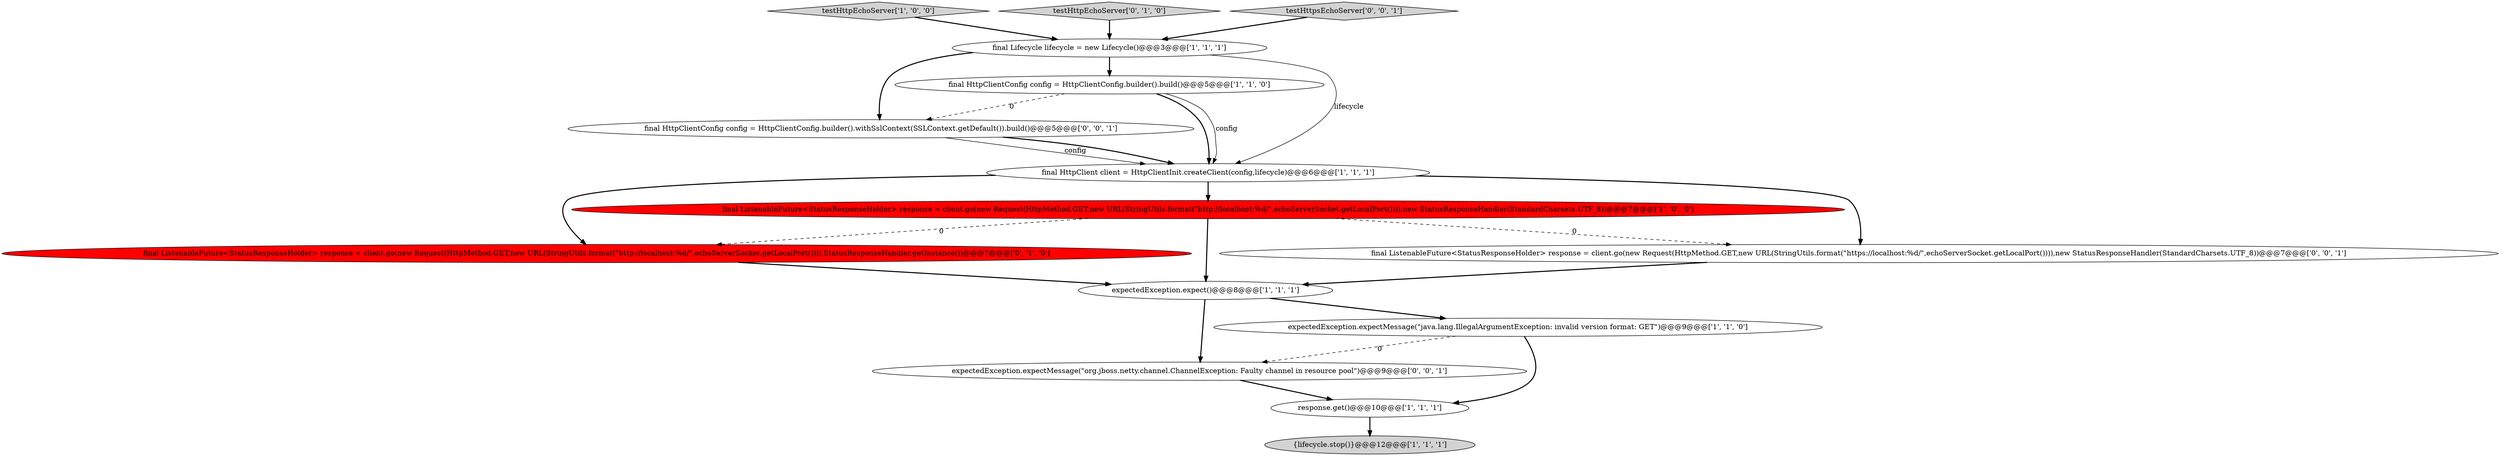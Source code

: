 digraph {
7 [style = filled, label = "final Lifecycle lifecycle = new Lifecycle()@@@3@@@['1', '1', '1']", fillcolor = white, shape = ellipse image = "AAA0AAABBB1BBB"];
8 [style = filled, label = "testHttpEchoServer['1', '0', '0']", fillcolor = lightgray, shape = diamond image = "AAA0AAABBB1BBB"];
5 [style = filled, label = "expectedException.expect()@@@8@@@['1', '1', '1']", fillcolor = white, shape = ellipse image = "AAA0AAABBB1BBB"];
9 [style = filled, label = "final ListenableFuture<StatusResponseHolder> response = client.go(new Request(HttpMethod.GET,new URL(StringUtils.format(\"http://localhost:%d/\",echoServerSocket.getLocalPort()))),StatusResponseHandler.getInstance())@@@7@@@['0', '1', '0']", fillcolor = red, shape = ellipse image = "AAA1AAABBB2BBB"];
10 [style = filled, label = "testHttpEchoServer['0', '1', '0']", fillcolor = lightgray, shape = diamond image = "AAA0AAABBB2BBB"];
12 [style = filled, label = "final HttpClientConfig config = HttpClientConfig.builder().withSslContext(SSLContext.getDefault()).build()@@@5@@@['0', '0', '1']", fillcolor = white, shape = ellipse image = "AAA0AAABBB3BBB"];
14 [style = filled, label = "expectedException.expectMessage(\"org.jboss.netty.channel.ChannelException: Faulty channel in resource pool\")@@@9@@@['0', '0', '1']", fillcolor = white, shape = ellipse image = "AAA0AAABBB3BBB"];
6 [style = filled, label = "final HttpClientConfig config = HttpClientConfig.builder().build()@@@5@@@['1', '1', '0']", fillcolor = white, shape = ellipse image = "AAA0AAABBB1BBB"];
1 [style = filled, label = "final ListenableFuture<StatusResponseHolder> response = client.go(new Request(HttpMethod.GET,new URL(StringUtils.format(\"http://localhost:%d/\",echoServerSocket.getLocalPort()))),new StatusResponseHandler(StandardCharsets.UTF_8))@@@7@@@['1', '0', '0']", fillcolor = red, shape = ellipse image = "AAA1AAABBB1BBB"];
13 [style = filled, label = "testHttpsEchoServer['0', '0', '1']", fillcolor = lightgray, shape = diamond image = "AAA0AAABBB3BBB"];
4 [style = filled, label = "expectedException.expectMessage(\"java.lang.IllegalArgumentException: invalid version format: GET\")@@@9@@@['1', '1', '0']", fillcolor = white, shape = ellipse image = "AAA0AAABBB1BBB"];
11 [style = filled, label = "final ListenableFuture<StatusResponseHolder> response = client.go(new Request(HttpMethod.GET,new URL(StringUtils.format(\"https://localhost:%d/\",echoServerSocket.getLocalPort()))),new StatusResponseHandler(StandardCharsets.UTF_8))@@@7@@@['0', '0', '1']", fillcolor = white, shape = ellipse image = "AAA0AAABBB3BBB"];
0 [style = filled, label = "final HttpClient client = HttpClientInit.createClient(config,lifecycle)@@@6@@@['1', '1', '1']", fillcolor = white, shape = ellipse image = "AAA0AAABBB1BBB"];
3 [style = filled, label = "{lifecycle.stop()}@@@12@@@['1', '1', '1']", fillcolor = lightgray, shape = ellipse image = "AAA0AAABBB1BBB"];
2 [style = filled, label = "response.get()@@@10@@@['1', '1', '1']", fillcolor = white, shape = ellipse image = "AAA0AAABBB1BBB"];
1->5 [style = bold, label=""];
0->9 [style = bold, label=""];
7->12 [style = bold, label=""];
12->0 [style = solid, label="config"];
2->3 [style = bold, label=""];
0->11 [style = bold, label=""];
1->9 [style = dashed, label="0"];
6->0 [style = bold, label=""];
4->2 [style = bold, label=""];
5->14 [style = bold, label=""];
12->0 [style = bold, label=""];
10->7 [style = bold, label=""];
8->7 [style = bold, label=""];
7->0 [style = solid, label="lifecycle"];
6->12 [style = dashed, label="0"];
11->5 [style = bold, label=""];
13->7 [style = bold, label=""];
0->1 [style = bold, label=""];
1->11 [style = dashed, label="0"];
5->4 [style = bold, label=""];
7->6 [style = bold, label=""];
9->5 [style = bold, label=""];
4->14 [style = dashed, label="0"];
14->2 [style = bold, label=""];
6->0 [style = solid, label="config"];
}
